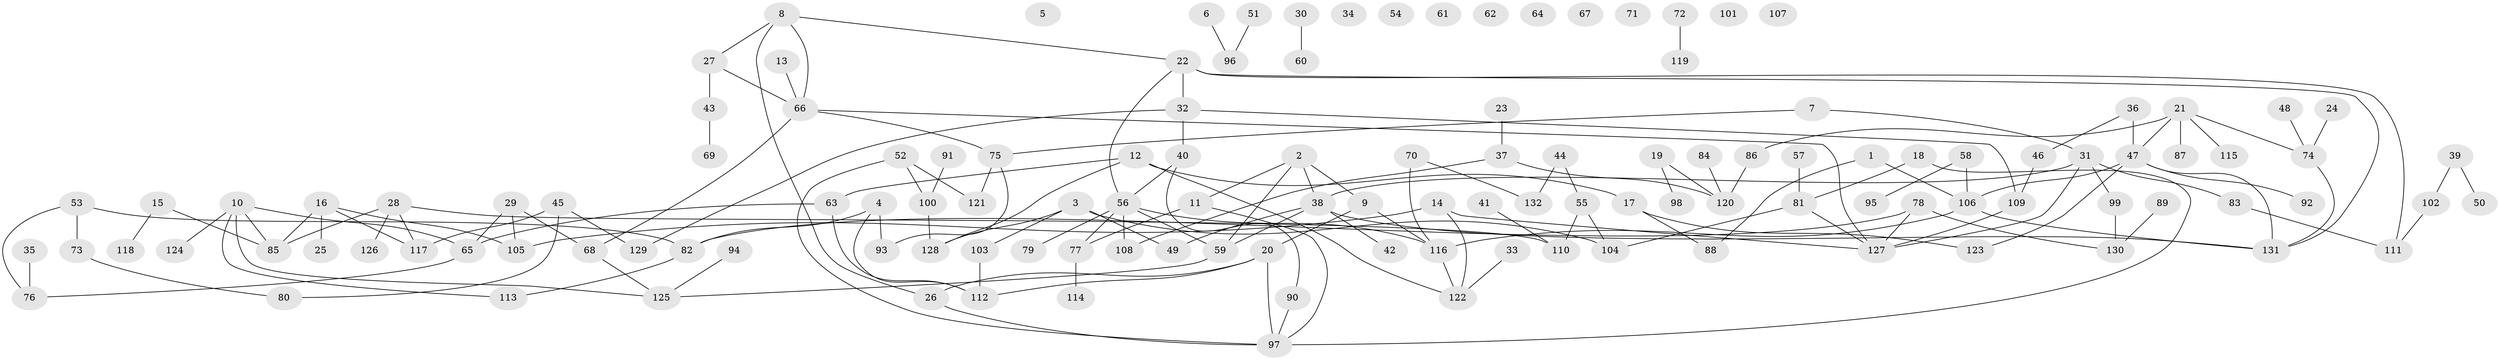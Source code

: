 // coarse degree distribution, {2: 0.1827956989247312, 5: 0.07526881720430108, 3: 0.17204301075268819, 0: 0.12903225806451613, 1: 0.23655913978494625, 7: 0.021505376344086023, 4: 0.10752688172043011, 6: 0.043010752688172046, 9: 0.010752688172043012, 8: 0.010752688172043012, 10: 0.010752688172043012}
// Generated by graph-tools (version 1.1) at 2025/23/03/03/25 07:23:29]
// undirected, 132 vertices, 162 edges
graph export_dot {
graph [start="1"]
  node [color=gray90,style=filled];
  1;
  2;
  3;
  4;
  5;
  6;
  7;
  8;
  9;
  10;
  11;
  12;
  13;
  14;
  15;
  16;
  17;
  18;
  19;
  20;
  21;
  22;
  23;
  24;
  25;
  26;
  27;
  28;
  29;
  30;
  31;
  32;
  33;
  34;
  35;
  36;
  37;
  38;
  39;
  40;
  41;
  42;
  43;
  44;
  45;
  46;
  47;
  48;
  49;
  50;
  51;
  52;
  53;
  54;
  55;
  56;
  57;
  58;
  59;
  60;
  61;
  62;
  63;
  64;
  65;
  66;
  67;
  68;
  69;
  70;
  71;
  72;
  73;
  74;
  75;
  76;
  77;
  78;
  79;
  80;
  81;
  82;
  83;
  84;
  85;
  86;
  87;
  88;
  89;
  90;
  91;
  92;
  93;
  94;
  95;
  96;
  97;
  98;
  99;
  100;
  101;
  102;
  103;
  104;
  105;
  106;
  107;
  108;
  109;
  110;
  111;
  112;
  113;
  114;
  115;
  116;
  117;
  118;
  119;
  120;
  121;
  122;
  123;
  124;
  125;
  126;
  127;
  128;
  129;
  130;
  131;
  132;
  1 -- 88;
  1 -- 106;
  2 -- 9;
  2 -- 11;
  2 -- 38;
  2 -- 59;
  3 -- 49;
  3 -- 103;
  3 -- 104;
  3 -- 128;
  4 -- 82;
  4 -- 93;
  4 -- 112;
  6 -- 96;
  7 -- 31;
  7 -- 75;
  8 -- 22;
  8 -- 26;
  8 -- 27;
  8 -- 66;
  9 -- 20;
  9 -- 116;
  10 -- 65;
  10 -- 85;
  10 -- 113;
  10 -- 124;
  10 -- 125;
  11 -- 77;
  11 -- 97;
  12 -- 17;
  12 -- 63;
  12 -- 122;
  12 -- 128;
  13 -- 66;
  14 -- 105;
  14 -- 122;
  14 -- 127;
  15 -- 85;
  15 -- 118;
  16 -- 25;
  16 -- 85;
  16 -- 105;
  16 -- 117;
  17 -- 88;
  17 -- 123;
  18 -- 81;
  18 -- 97;
  19 -- 98;
  19 -- 120;
  20 -- 26;
  20 -- 97;
  20 -- 112;
  21 -- 47;
  21 -- 74;
  21 -- 86;
  21 -- 87;
  21 -- 115;
  22 -- 32;
  22 -- 56;
  22 -- 111;
  22 -- 131;
  23 -- 37;
  24 -- 74;
  26 -- 97;
  27 -- 43;
  27 -- 66;
  28 -- 85;
  28 -- 110;
  28 -- 117;
  28 -- 126;
  29 -- 65;
  29 -- 68;
  29 -- 105;
  30 -- 60;
  31 -- 38;
  31 -- 83;
  31 -- 99;
  31 -- 127;
  32 -- 40;
  32 -- 109;
  32 -- 129;
  33 -- 122;
  35 -- 76;
  36 -- 46;
  36 -- 47;
  37 -- 108;
  37 -- 120;
  38 -- 42;
  38 -- 49;
  38 -- 59;
  38 -- 131;
  39 -- 50;
  39 -- 102;
  40 -- 56;
  40 -- 90;
  41 -- 110;
  43 -- 69;
  44 -- 55;
  44 -- 132;
  45 -- 80;
  45 -- 117;
  45 -- 129;
  46 -- 109;
  47 -- 92;
  47 -- 106;
  47 -- 123;
  47 -- 131;
  48 -- 74;
  51 -- 96;
  52 -- 97;
  52 -- 100;
  52 -- 121;
  53 -- 73;
  53 -- 76;
  53 -- 82;
  55 -- 104;
  55 -- 110;
  56 -- 59;
  56 -- 77;
  56 -- 79;
  56 -- 108;
  56 -- 116;
  57 -- 81;
  58 -- 95;
  58 -- 106;
  59 -- 125;
  63 -- 65;
  63 -- 112;
  65 -- 76;
  66 -- 68;
  66 -- 75;
  66 -- 127;
  68 -- 125;
  70 -- 116;
  70 -- 132;
  72 -- 119;
  73 -- 80;
  74 -- 131;
  75 -- 93;
  75 -- 121;
  77 -- 114;
  78 -- 82;
  78 -- 127;
  78 -- 130;
  81 -- 104;
  81 -- 127;
  82 -- 113;
  83 -- 111;
  84 -- 120;
  86 -- 120;
  89 -- 130;
  90 -- 97;
  91 -- 100;
  94 -- 125;
  99 -- 130;
  100 -- 128;
  102 -- 111;
  103 -- 112;
  106 -- 116;
  106 -- 131;
  109 -- 127;
  116 -- 122;
}
